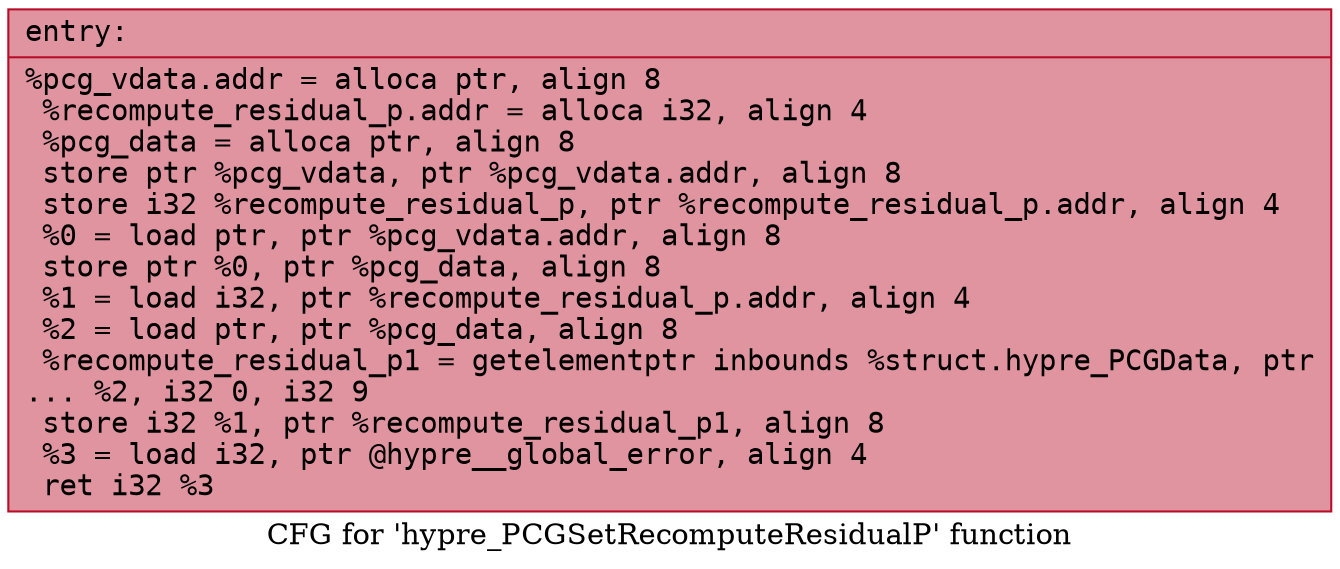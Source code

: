 digraph "CFG for 'hypre_PCGSetRecomputeResidualP' function" {
	label="CFG for 'hypre_PCGSetRecomputeResidualP' function";

	Node0x5570616814e0 [shape=record,color="#b70d28ff", style=filled, fillcolor="#b70d2870" fontname="Courier",label="{entry:\l|  %pcg_vdata.addr = alloca ptr, align 8\l  %recompute_residual_p.addr = alloca i32, align 4\l  %pcg_data = alloca ptr, align 8\l  store ptr %pcg_vdata, ptr %pcg_vdata.addr, align 8\l  store i32 %recompute_residual_p, ptr %recompute_residual_p.addr, align 4\l  %0 = load ptr, ptr %pcg_vdata.addr, align 8\l  store ptr %0, ptr %pcg_data, align 8\l  %1 = load i32, ptr %recompute_residual_p.addr, align 4\l  %2 = load ptr, ptr %pcg_data, align 8\l  %recompute_residual_p1 = getelementptr inbounds %struct.hypre_PCGData, ptr\l... %2, i32 0, i32 9\l  store i32 %1, ptr %recompute_residual_p1, align 8\l  %3 = load i32, ptr @hypre__global_error, align 4\l  ret i32 %3\l}"];
}
